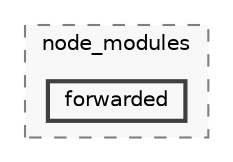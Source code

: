 digraph "backend/node_modules/forwarded"
{
 // LATEX_PDF_SIZE
  bgcolor="transparent";
  edge [fontname=Helvetica,fontsize=10,labelfontname=Helvetica,labelfontsize=10];
  node [fontname=Helvetica,fontsize=10,shape=box,height=0.2,width=0.4];
  compound=true
  subgraph clusterdir_86dbea9de526ba50b112ba867d8b4b1f {
    graph [ bgcolor="#f8f8f8", pencolor="grey50", label="node_modules", fontname=Helvetica,fontsize=10 style="filled,dashed", URL="dir_86dbea9de526ba50b112ba867d8b4b1f.html",tooltip=""]
  dir_38dd48824242af3a882b4c0be31030bd [label="forwarded", fillcolor="#f8f8f8", color="grey25", style="filled,bold", URL="dir_38dd48824242af3a882b4c0be31030bd.html",tooltip=""];
  }
}
